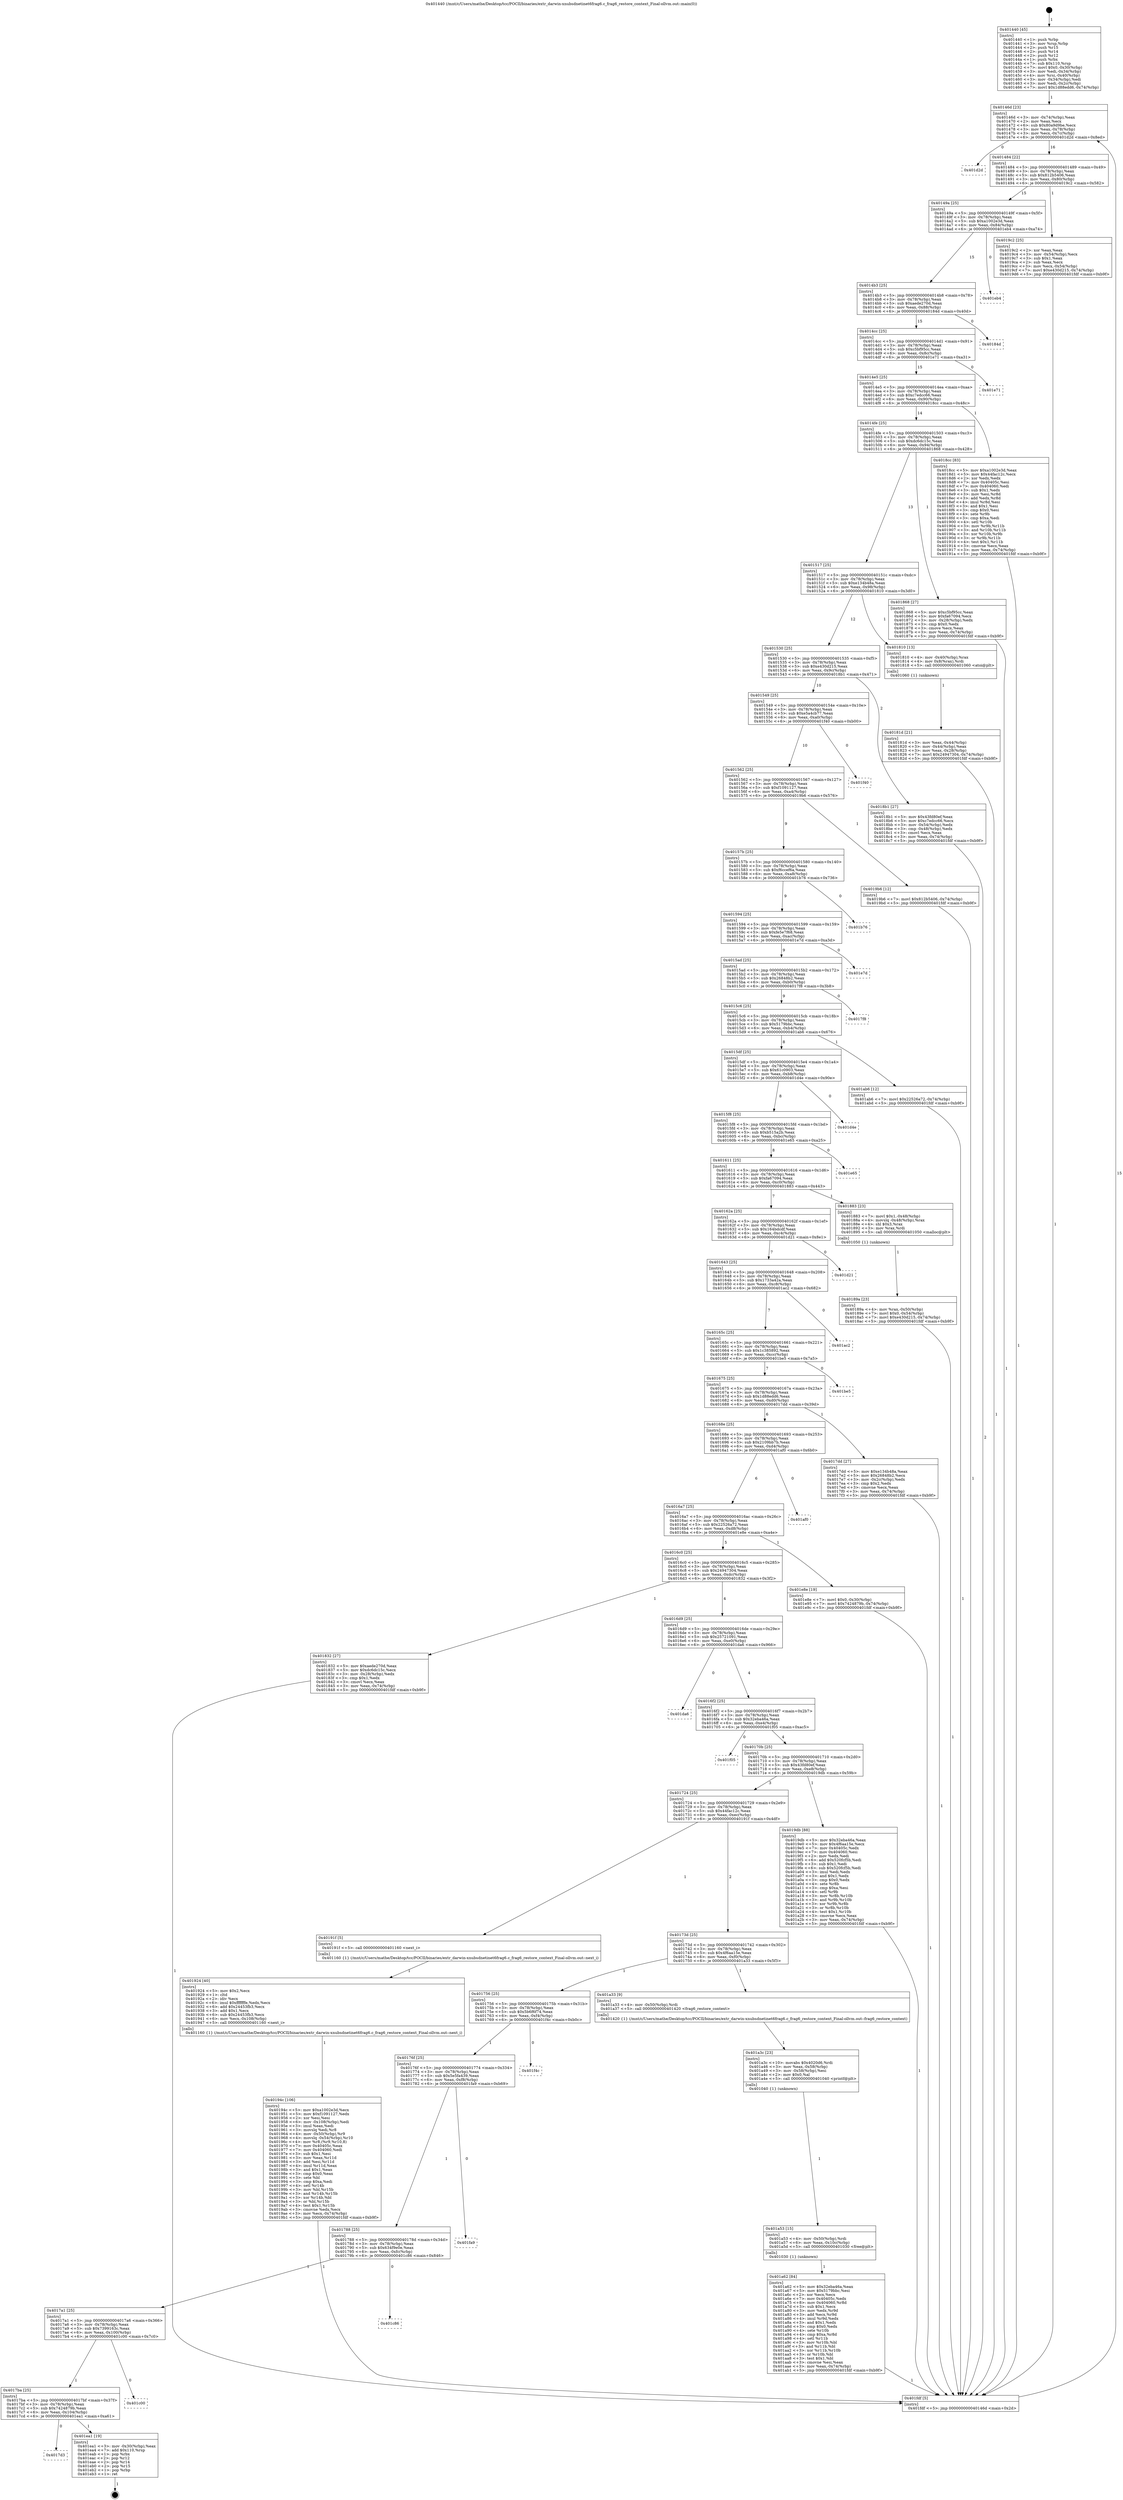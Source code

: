 digraph "0x401440" {
  label = "0x401440 (/mnt/c/Users/mathe/Desktop/tcc/POCII/binaries/extr_darwin-xnubsdnetinet6frag6.c_frag6_restore_context_Final-ollvm.out::main(0))"
  labelloc = "t"
  node[shape=record]

  Entry [label="",width=0.3,height=0.3,shape=circle,fillcolor=black,style=filled]
  "0x40146d" [label="{
     0x40146d [23]\l
     | [instrs]\l
     &nbsp;&nbsp;0x40146d \<+3\>: mov -0x74(%rbp),%eax\l
     &nbsp;&nbsp;0x401470 \<+2\>: mov %eax,%ecx\l
     &nbsp;&nbsp;0x401472 \<+6\>: sub $0x80a9d9be,%ecx\l
     &nbsp;&nbsp;0x401478 \<+3\>: mov %eax,-0x78(%rbp)\l
     &nbsp;&nbsp;0x40147b \<+3\>: mov %ecx,-0x7c(%rbp)\l
     &nbsp;&nbsp;0x40147e \<+6\>: je 0000000000401d2d \<main+0x8ed\>\l
  }"]
  "0x401d2d" [label="{
     0x401d2d\l
  }", style=dashed]
  "0x401484" [label="{
     0x401484 [22]\l
     | [instrs]\l
     &nbsp;&nbsp;0x401484 \<+5\>: jmp 0000000000401489 \<main+0x49\>\l
     &nbsp;&nbsp;0x401489 \<+3\>: mov -0x78(%rbp),%eax\l
     &nbsp;&nbsp;0x40148c \<+5\>: sub $0x812b5406,%eax\l
     &nbsp;&nbsp;0x401491 \<+3\>: mov %eax,-0x80(%rbp)\l
     &nbsp;&nbsp;0x401494 \<+6\>: je 00000000004019c2 \<main+0x582\>\l
  }"]
  Exit [label="",width=0.3,height=0.3,shape=circle,fillcolor=black,style=filled,peripheries=2]
  "0x4019c2" [label="{
     0x4019c2 [25]\l
     | [instrs]\l
     &nbsp;&nbsp;0x4019c2 \<+2\>: xor %eax,%eax\l
     &nbsp;&nbsp;0x4019c4 \<+3\>: mov -0x54(%rbp),%ecx\l
     &nbsp;&nbsp;0x4019c7 \<+3\>: sub $0x1,%eax\l
     &nbsp;&nbsp;0x4019ca \<+2\>: sub %eax,%ecx\l
     &nbsp;&nbsp;0x4019cc \<+3\>: mov %ecx,-0x54(%rbp)\l
     &nbsp;&nbsp;0x4019cf \<+7\>: movl $0xe430d215,-0x74(%rbp)\l
     &nbsp;&nbsp;0x4019d6 \<+5\>: jmp 0000000000401fdf \<main+0xb9f\>\l
  }"]
  "0x40149a" [label="{
     0x40149a [25]\l
     | [instrs]\l
     &nbsp;&nbsp;0x40149a \<+5\>: jmp 000000000040149f \<main+0x5f\>\l
     &nbsp;&nbsp;0x40149f \<+3\>: mov -0x78(%rbp),%eax\l
     &nbsp;&nbsp;0x4014a2 \<+5\>: sub $0xa1002e3d,%eax\l
     &nbsp;&nbsp;0x4014a7 \<+6\>: mov %eax,-0x84(%rbp)\l
     &nbsp;&nbsp;0x4014ad \<+6\>: je 0000000000401eb4 \<main+0xa74\>\l
  }"]
  "0x4017d3" [label="{
     0x4017d3\l
  }", style=dashed]
  "0x401eb4" [label="{
     0x401eb4\l
  }", style=dashed]
  "0x4014b3" [label="{
     0x4014b3 [25]\l
     | [instrs]\l
     &nbsp;&nbsp;0x4014b3 \<+5\>: jmp 00000000004014b8 \<main+0x78\>\l
     &nbsp;&nbsp;0x4014b8 \<+3\>: mov -0x78(%rbp),%eax\l
     &nbsp;&nbsp;0x4014bb \<+5\>: sub $0xaede270d,%eax\l
     &nbsp;&nbsp;0x4014c0 \<+6\>: mov %eax,-0x88(%rbp)\l
     &nbsp;&nbsp;0x4014c6 \<+6\>: je 000000000040184d \<main+0x40d\>\l
  }"]
  "0x401ea1" [label="{
     0x401ea1 [19]\l
     | [instrs]\l
     &nbsp;&nbsp;0x401ea1 \<+3\>: mov -0x30(%rbp),%eax\l
     &nbsp;&nbsp;0x401ea4 \<+7\>: add $0x110,%rsp\l
     &nbsp;&nbsp;0x401eab \<+1\>: pop %rbx\l
     &nbsp;&nbsp;0x401eac \<+2\>: pop %r12\l
     &nbsp;&nbsp;0x401eae \<+2\>: pop %r14\l
     &nbsp;&nbsp;0x401eb0 \<+2\>: pop %r15\l
     &nbsp;&nbsp;0x401eb2 \<+1\>: pop %rbp\l
     &nbsp;&nbsp;0x401eb3 \<+1\>: ret\l
  }"]
  "0x40184d" [label="{
     0x40184d\l
  }", style=dashed]
  "0x4014cc" [label="{
     0x4014cc [25]\l
     | [instrs]\l
     &nbsp;&nbsp;0x4014cc \<+5\>: jmp 00000000004014d1 \<main+0x91\>\l
     &nbsp;&nbsp;0x4014d1 \<+3\>: mov -0x78(%rbp),%eax\l
     &nbsp;&nbsp;0x4014d4 \<+5\>: sub $0xc5bf95cc,%eax\l
     &nbsp;&nbsp;0x4014d9 \<+6\>: mov %eax,-0x8c(%rbp)\l
     &nbsp;&nbsp;0x4014df \<+6\>: je 0000000000401e71 \<main+0xa31\>\l
  }"]
  "0x4017ba" [label="{
     0x4017ba [25]\l
     | [instrs]\l
     &nbsp;&nbsp;0x4017ba \<+5\>: jmp 00000000004017bf \<main+0x37f\>\l
     &nbsp;&nbsp;0x4017bf \<+3\>: mov -0x78(%rbp),%eax\l
     &nbsp;&nbsp;0x4017c2 \<+5\>: sub $0x7424879b,%eax\l
     &nbsp;&nbsp;0x4017c7 \<+6\>: mov %eax,-0x104(%rbp)\l
     &nbsp;&nbsp;0x4017cd \<+6\>: je 0000000000401ea1 \<main+0xa61\>\l
  }"]
  "0x401e71" [label="{
     0x401e71\l
  }", style=dashed]
  "0x4014e5" [label="{
     0x4014e5 [25]\l
     | [instrs]\l
     &nbsp;&nbsp;0x4014e5 \<+5\>: jmp 00000000004014ea \<main+0xaa\>\l
     &nbsp;&nbsp;0x4014ea \<+3\>: mov -0x78(%rbp),%eax\l
     &nbsp;&nbsp;0x4014ed \<+5\>: sub $0xc7edcc66,%eax\l
     &nbsp;&nbsp;0x4014f2 \<+6\>: mov %eax,-0x90(%rbp)\l
     &nbsp;&nbsp;0x4014f8 \<+6\>: je 00000000004018cc \<main+0x48c\>\l
  }"]
  "0x401c00" [label="{
     0x401c00\l
  }", style=dashed]
  "0x4018cc" [label="{
     0x4018cc [83]\l
     | [instrs]\l
     &nbsp;&nbsp;0x4018cc \<+5\>: mov $0xa1002e3d,%eax\l
     &nbsp;&nbsp;0x4018d1 \<+5\>: mov $0x44fac12c,%ecx\l
     &nbsp;&nbsp;0x4018d6 \<+2\>: xor %edx,%edx\l
     &nbsp;&nbsp;0x4018d8 \<+7\>: mov 0x40405c,%esi\l
     &nbsp;&nbsp;0x4018df \<+7\>: mov 0x404060,%edi\l
     &nbsp;&nbsp;0x4018e6 \<+3\>: sub $0x1,%edx\l
     &nbsp;&nbsp;0x4018e9 \<+3\>: mov %esi,%r8d\l
     &nbsp;&nbsp;0x4018ec \<+3\>: add %edx,%r8d\l
     &nbsp;&nbsp;0x4018ef \<+4\>: imul %r8d,%esi\l
     &nbsp;&nbsp;0x4018f3 \<+3\>: and $0x1,%esi\l
     &nbsp;&nbsp;0x4018f6 \<+3\>: cmp $0x0,%esi\l
     &nbsp;&nbsp;0x4018f9 \<+4\>: sete %r9b\l
     &nbsp;&nbsp;0x4018fd \<+3\>: cmp $0xa,%edi\l
     &nbsp;&nbsp;0x401900 \<+4\>: setl %r10b\l
     &nbsp;&nbsp;0x401904 \<+3\>: mov %r9b,%r11b\l
     &nbsp;&nbsp;0x401907 \<+3\>: and %r10b,%r11b\l
     &nbsp;&nbsp;0x40190a \<+3\>: xor %r10b,%r9b\l
     &nbsp;&nbsp;0x40190d \<+3\>: or %r9b,%r11b\l
     &nbsp;&nbsp;0x401910 \<+4\>: test $0x1,%r11b\l
     &nbsp;&nbsp;0x401914 \<+3\>: cmovne %ecx,%eax\l
     &nbsp;&nbsp;0x401917 \<+3\>: mov %eax,-0x74(%rbp)\l
     &nbsp;&nbsp;0x40191a \<+5\>: jmp 0000000000401fdf \<main+0xb9f\>\l
  }"]
  "0x4014fe" [label="{
     0x4014fe [25]\l
     | [instrs]\l
     &nbsp;&nbsp;0x4014fe \<+5\>: jmp 0000000000401503 \<main+0xc3\>\l
     &nbsp;&nbsp;0x401503 \<+3\>: mov -0x78(%rbp),%eax\l
     &nbsp;&nbsp;0x401506 \<+5\>: sub $0xdc6dc15c,%eax\l
     &nbsp;&nbsp;0x40150b \<+6\>: mov %eax,-0x94(%rbp)\l
     &nbsp;&nbsp;0x401511 \<+6\>: je 0000000000401868 \<main+0x428\>\l
  }"]
  "0x4017a1" [label="{
     0x4017a1 [25]\l
     | [instrs]\l
     &nbsp;&nbsp;0x4017a1 \<+5\>: jmp 00000000004017a6 \<main+0x366\>\l
     &nbsp;&nbsp;0x4017a6 \<+3\>: mov -0x78(%rbp),%eax\l
     &nbsp;&nbsp;0x4017a9 \<+5\>: sub $0x7399163c,%eax\l
     &nbsp;&nbsp;0x4017ae \<+6\>: mov %eax,-0x100(%rbp)\l
     &nbsp;&nbsp;0x4017b4 \<+6\>: je 0000000000401c00 \<main+0x7c0\>\l
  }"]
  "0x401868" [label="{
     0x401868 [27]\l
     | [instrs]\l
     &nbsp;&nbsp;0x401868 \<+5\>: mov $0xc5bf95cc,%eax\l
     &nbsp;&nbsp;0x40186d \<+5\>: mov $0xfa67094,%ecx\l
     &nbsp;&nbsp;0x401872 \<+3\>: mov -0x28(%rbp),%edx\l
     &nbsp;&nbsp;0x401875 \<+3\>: cmp $0x0,%edx\l
     &nbsp;&nbsp;0x401878 \<+3\>: cmove %ecx,%eax\l
     &nbsp;&nbsp;0x40187b \<+3\>: mov %eax,-0x74(%rbp)\l
     &nbsp;&nbsp;0x40187e \<+5\>: jmp 0000000000401fdf \<main+0xb9f\>\l
  }"]
  "0x401517" [label="{
     0x401517 [25]\l
     | [instrs]\l
     &nbsp;&nbsp;0x401517 \<+5\>: jmp 000000000040151c \<main+0xdc\>\l
     &nbsp;&nbsp;0x40151c \<+3\>: mov -0x78(%rbp),%eax\l
     &nbsp;&nbsp;0x40151f \<+5\>: sub $0xe134b48a,%eax\l
     &nbsp;&nbsp;0x401524 \<+6\>: mov %eax,-0x98(%rbp)\l
     &nbsp;&nbsp;0x40152a \<+6\>: je 0000000000401810 \<main+0x3d0\>\l
  }"]
  "0x401c86" [label="{
     0x401c86\l
  }", style=dashed]
  "0x401810" [label="{
     0x401810 [13]\l
     | [instrs]\l
     &nbsp;&nbsp;0x401810 \<+4\>: mov -0x40(%rbp),%rax\l
     &nbsp;&nbsp;0x401814 \<+4\>: mov 0x8(%rax),%rdi\l
     &nbsp;&nbsp;0x401818 \<+5\>: call 0000000000401060 \<atoi@plt\>\l
     | [calls]\l
     &nbsp;&nbsp;0x401060 \{1\} (unknown)\l
  }"]
  "0x401530" [label="{
     0x401530 [25]\l
     | [instrs]\l
     &nbsp;&nbsp;0x401530 \<+5\>: jmp 0000000000401535 \<main+0xf5\>\l
     &nbsp;&nbsp;0x401535 \<+3\>: mov -0x78(%rbp),%eax\l
     &nbsp;&nbsp;0x401538 \<+5\>: sub $0xe430d215,%eax\l
     &nbsp;&nbsp;0x40153d \<+6\>: mov %eax,-0x9c(%rbp)\l
     &nbsp;&nbsp;0x401543 \<+6\>: je 00000000004018b1 \<main+0x471\>\l
  }"]
  "0x401788" [label="{
     0x401788 [25]\l
     | [instrs]\l
     &nbsp;&nbsp;0x401788 \<+5\>: jmp 000000000040178d \<main+0x34d\>\l
     &nbsp;&nbsp;0x40178d \<+3\>: mov -0x78(%rbp),%eax\l
     &nbsp;&nbsp;0x401790 \<+5\>: sub $0x634f9e0e,%eax\l
     &nbsp;&nbsp;0x401795 \<+6\>: mov %eax,-0xfc(%rbp)\l
     &nbsp;&nbsp;0x40179b \<+6\>: je 0000000000401c86 \<main+0x846\>\l
  }"]
  "0x4018b1" [label="{
     0x4018b1 [27]\l
     | [instrs]\l
     &nbsp;&nbsp;0x4018b1 \<+5\>: mov $0x43fd80ef,%eax\l
     &nbsp;&nbsp;0x4018b6 \<+5\>: mov $0xc7edcc66,%ecx\l
     &nbsp;&nbsp;0x4018bb \<+3\>: mov -0x54(%rbp),%edx\l
     &nbsp;&nbsp;0x4018be \<+3\>: cmp -0x48(%rbp),%edx\l
     &nbsp;&nbsp;0x4018c1 \<+3\>: cmovl %ecx,%eax\l
     &nbsp;&nbsp;0x4018c4 \<+3\>: mov %eax,-0x74(%rbp)\l
     &nbsp;&nbsp;0x4018c7 \<+5\>: jmp 0000000000401fdf \<main+0xb9f\>\l
  }"]
  "0x401549" [label="{
     0x401549 [25]\l
     | [instrs]\l
     &nbsp;&nbsp;0x401549 \<+5\>: jmp 000000000040154e \<main+0x10e\>\l
     &nbsp;&nbsp;0x40154e \<+3\>: mov -0x78(%rbp),%eax\l
     &nbsp;&nbsp;0x401551 \<+5\>: sub $0xe5a4cb77,%eax\l
     &nbsp;&nbsp;0x401556 \<+6\>: mov %eax,-0xa0(%rbp)\l
     &nbsp;&nbsp;0x40155c \<+6\>: je 0000000000401f40 \<main+0xb00\>\l
  }"]
  "0x401fa9" [label="{
     0x401fa9\l
  }", style=dashed]
  "0x401f40" [label="{
     0x401f40\l
  }", style=dashed]
  "0x401562" [label="{
     0x401562 [25]\l
     | [instrs]\l
     &nbsp;&nbsp;0x401562 \<+5\>: jmp 0000000000401567 \<main+0x127\>\l
     &nbsp;&nbsp;0x401567 \<+3\>: mov -0x78(%rbp),%eax\l
     &nbsp;&nbsp;0x40156a \<+5\>: sub $0xf1091127,%eax\l
     &nbsp;&nbsp;0x40156f \<+6\>: mov %eax,-0xa4(%rbp)\l
     &nbsp;&nbsp;0x401575 \<+6\>: je 00000000004019b6 \<main+0x576\>\l
  }"]
  "0x40176f" [label="{
     0x40176f [25]\l
     | [instrs]\l
     &nbsp;&nbsp;0x40176f \<+5\>: jmp 0000000000401774 \<main+0x334\>\l
     &nbsp;&nbsp;0x401774 \<+3\>: mov -0x78(%rbp),%eax\l
     &nbsp;&nbsp;0x401777 \<+5\>: sub $0x5e5fa439,%eax\l
     &nbsp;&nbsp;0x40177c \<+6\>: mov %eax,-0xf8(%rbp)\l
     &nbsp;&nbsp;0x401782 \<+6\>: je 0000000000401fa9 \<main+0xb69\>\l
  }"]
  "0x4019b6" [label="{
     0x4019b6 [12]\l
     | [instrs]\l
     &nbsp;&nbsp;0x4019b6 \<+7\>: movl $0x812b5406,-0x74(%rbp)\l
     &nbsp;&nbsp;0x4019bd \<+5\>: jmp 0000000000401fdf \<main+0xb9f\>\l
  }"]
  "0x40157b" [label="{
     0x40157b [25]\l
     | [instrs]\l
     &nbsp;&nbsp;0x40157b \<+5\>: jmp 0000000000401580 \<main+0x140\>\l
     &nbsp;&nbsp;0x401580 \<+3\>: mov -0x78(%rbp),%eax\l
     &nbsp;&nbsp;0x401583 \<+5\>: sub $0xf6ccef6a,%eax\l
     &nbsp;&nbsp;0x401588 \<+6\>: mov %eax,-0xa8(%rbp)\l
     &nbsp;&nbsp;0x40158e \<+6\>: je 0000000000401b76 \<main+0x736\>\l
  }"]
  "0x401f4c" [label="{
     0x401f4c\l
  }", style=dashed]
  "0x401b76" [label="{
     0x401b76\l
  }", style=dashed]
  "0x401594" [label="{
     0x401594 [25]\l
     | [instrs]\l
     &nbsp;&nbsp;0x401594 \<+5\>: jmp 0000000000401599 \<main+0x159\>\l
     &nbsp;&nbsp;0x401599 \<+3\>: mov -0x78(%rbp),%eax\l
     &nbsp;&nbsp;0x40159c \<+5\>: sub $0xfe5e7f68,%eax\l
     &nbsp;&nbsp;0x4015a1 \<+6\>: mov %eax,-0xac(%rbp)\l
     &nbsp;&nbsp;0x4015a7 \<+6\>: je 0000000000401e7d \<main+0xa3d\>\l
  }"]
  "0x401a62" [label="{
     0x401a62 [84]\l
     | [instrs]\l
     &nbsp;&nbsp;0x401a62 \<+5\>: mov $0x32eba46a,%eax\l
     &nbsp;&nbsp;0x401a67 \<+5\>: mov $0x5179bbc,%esi\l
     &nbsp;&nbsp;0x401a6c \<+2\>: xor %ecx,%ecx\l
     &nbsp;&nbsp;0x401a6e \<+7\>: mov 0x40405c,%edx\l
     &nbsp;&nbsp;0x401a75 \<+8\>: mov 0x404060,%r8d\l
     &nbsp;&nbsp;0x401a7d \<+3\>: sub $0x1,%ecx\l
     &nbsp;&nbsp;0x401a80 \<+3\>: mov %edx,%r9d\l
     &nbsp;&nbsp;0x401a83 \<+3\>: add %ecx,%r9d\l
     &nbsp;&nbsp;0x401a86 \<+4\>: imul %r9d,%edx\l
     &nbsp;&nbsp;0x401a8a \<+3\>: and $0x1,%edx\l
     &nbsp;&nbsp;0x401a8d \<+3\>: cmp $0x0,%edx\l
     &nbsp;&nbsp;0x401a90 \<+4\>: sete %r10b\l
     &nbsp;&nbsp;0x401a94 \<+4\>: cmp $0xa,%r8d\l
     &nbsp;&nbsp;0x401a98 \<+4\>: setl %r11b\l
     &nbsp;&nbsp;0x401a9c \<+3\>: mov %r10b,%bl\l
     &nbsp;&nbsp;0x401a9f \<+3\>: and %r11b,%bl\l
     &nbsp;&nbsp;0x401aa2 \<+3\>: xor %r11b,%r10b\l
     &nbsp;&nbsp;0x401aa5 \<+3\>: or %r10b,%bl\l
     &nbsp;&nbsp;0x401aa8 \<+3\>: test $0x1,%bl\l
     &nbsp;&nbsp;0x401aab \<+3\>: cmovne %esi,%eax\l
     &nbsp;&nbsp;0x401aae \<+3\>: mov %eax,-0x74(%rbp)\l
     &nbsp;&nbsp;0x401ab1 \<+5\>: jmp 0000000000401fdf \<main+0xb9f\>\l
  }"]
  "0x401e7d" [label="{
     0x401e7d\l
  }", style=dashed]
  "0x4015ad" [label="{
     0x4015ad [25]\l
     | [instrs]\l
     &nbsp;&nbsp;0x4015ad \<+5\>: jmp 00000000004015b2 \<main+0x172\>\l
     &nbsp;&nbsp;0x4015b2 \<+3\>: mov -0x78(%rbp),%eax\l
     &nbsp;&nbsp;0x4015b5 \<+5\>: sub $0x26848b2,%eax\l
     &nbsp;&nbsp;0x4015ba \<+6\>: mov %eax,-0xb0(%rbp)\l
     &nbsp;&nbsp;0x4015c0 \<+6\>: je 00000000004017f8 \<main+0x3b8\>\l
  }"]
  "0x401a53" [label="{
     0x401a53 [15]\l
     | [instrs]\l
     &nbsp;&nbsp;0x401a53 \<+4\>: mov -0x50(%rbp),%rdi\l
     &nbsp;&nbsp;0x401a57 \<+6\>: mov %eax,-0x10c(%rbp)\l
     &nbsp;&nbsp;0x401a5d \<+5\>: call 0000000000401030 \<free@plt\>\l
     | [calls]\l
     &nbsp;&nbsp;0x401030 \{1\} (unknown)\l
  }"]
  "0x4017f8" [label="{
     0x4017f8\l
  }", style=dashed]
  "0x4015c6" [label="{
     0x4015c6 [25]\l
     | [instrs]\l
     &nbsp;&nbsp;0x4015c6 \<+5\>: jmp 00000000004015cb \<main+0x18b\>\l
     &nbsp;&nbsp;0x4015cb \<+3\>: mov -0x78(%rbp),%eax\l
     &nbsp;&nbsp;0x4015ce \<+5\>: sub $0x5179bbc,%eax\l
     &nbsp;&nbsp;0x4015d3 \<+6\>: mov %eax,-0xb4(%rbp)\l
     &nbsp;&nbsp;0x4015d9 \<+6\>: je 0000000000401ab6 \<main+0x676\>\l
  }"]
  "0x401a3c" [label="{
     0x401a3c [23]\l
     | [instrs]\l
     &nbsp;&nbsp;0x401a3c \<+10\>: movabs $0x4020d6,%rdi\l
     &nbsp;&nbsp;0x401a46 \<+3\>: mov %eax,-0x58(%rbp)\l
     &nbsp;&nbsp;0x401a49 \<+3\>: mov -0x58(%rbp),%esi\l
     &nbsp;&nbsp;0x401a4c \<+2\>: mov $0x0,%al\l
     &nbsp;&nbsp;0x401a4e \<+5\>: call 0000000000401040 \<printf@plt\>\l
     | [calls]\l
     &nbsp;&nbsp;0x401040 \{1\} (unknown)\l
  }"]
  "0x401ab6" [label="{
     0x401ab6 [12]\l
     | [instrs]\l
     &nbsp;&nbsp;0x401ab6 \<+7\>: movl $0x22526a72,-0x74(%rbp)\l
     &nbsp;&nbsp;0x401abd \<+5\>: jmp 0000000000401fdf \<main+0xb9f\>\l
  }"]
  "0x4015df" [label="{
     0x4015df [25]\l
     | [instrs]\l
     &nbsp;&nbsp;0x4015df \<+5\>: jmp 00000000004015e4 \<main+0x1a4\>\l
     &nbsp;&nbsp;0x4015e4 \<+3\>: mov -0x78(%rbp),%eax\l
     &nbsp;&nbsp;0x4015e7 \<+5\>: sub $0x61c0903,%eax\l
     &nbsp;&nbsp;0x4015ec \<+6\>: mov %eax,-0xb8(%rbp)\l
     &nbsp;&nbsp;0x4015f2 \<+6\>: je 0000000000401d4e \<main+0x90e\>\l
  }"]
  "0x401756" [label="{
     0x401756 [25]\l
     | [instrs]\l
     &nbsp;&nbsp;0x401756 \<+5\>: jmp 000000000040175b \<main+0x31b\>\l
     &nbsp;&nbsp;0x40175b \<+3\>: mov -0x78(%rbp),%eax\l
     &nbsp;&nbsp;0x40175e \<+5\>: sub $0x5b6f6f74,%eax\l
     &nbsp;&nbsp;0x401763 \<+6\>: mov %eax,-0xf4(%rbp)\l
     &nbsp;&nbsp;0x401769 \<+6\>: je 0000000000401f4c \<main+0xb0c\>\l
  }"]
  "0x401d4e" [label="{
     0x401d4e\l
  }", style=dashed]
  "0x4015f8" [label="{
     0x4015f8 [25]\l
     | [instrs]\l
     &nbsp;&nbsp;0x4015f8 \<+5\>: jmp 00000000004015fd \<main+0x1bd\>\l
     &nbsp;&nbsp;0x4015fd \<+3\>: mov -0x78(%rbp),%eax\l
     &nbsp;&nbsp;0x401600 \<+5\>: sub $0xb515a2b,%eax\l
     &nbsp;&nbsp;0x401605 \<+6\>: mov %eax,-0xbc(%rbp)\l
     &nbsp;&nbsp;0x40160b \<+6\>: je 0000000000401e65 \<main+0xa25\>\l
  }"]
  "0x401a33" [label="{
     0x401a33 [9]\l
     | [instrs]\l
     &nbsp;&nbsp;0x401a33 \<+4\>: mov -0x50(%rbp),%rdi\l
     &nbsp;&nbsp;0x401a37 \<+5\>: call 0000000000401420 \<frag6_restore_context\>\l
     | [calls]\l
     &nbsp;&nbsp;0x401420 \{1\} (/mnt/c/Users/mathe/Desktop/tcc/POCII/binaries/extr_darwin-xnubsdnetinet6frag6.c_frag6_restore_context_Final-ollvm.out::frag6_restore_context)\l
  }"]
  "0x401e65" [label="{
     0x401e65\l
  }", style=dashed]
  "0x401611" [label="{
     0x401611 [25]\l
     | [instrs]\l
     &nbsp;&nbsp;0x401611 \<+5\>: jmp 0000000000401616 \<main+0x1d6\>\l
     &nbsp;&nbsp;0x401616 \<+3\>: mov -0x78(%rbp),%eax\l
     &nbsp;&nbsp;0x401619 \<+5\>: sub $0xfa67094,%eax\l
     &nbsp;&nbsp;0x40161e \<+6\>: mov %eax,-0xc0(%rbp)\l
     &nbsp;&nbsp;0x401624 \<+6\>: je 0000000000401883 \<main+0x443\>\l
  }"]
  "0x40194c" [label="{
     0x40194c [106]\l
     | [instrs]\l
     &nbsp;&nbsp;0x40194c \<+5\>: mov $0xa1002e3d,%ecx\l
     &nbsp;&nbsp;0x401951 \<+5\>: mov $0xf1091127,%edx\l
     &nbsp;&nbsp;0x401956 \<+2\>: xor %esi,%esi\l
     &nbsp;&nbsp;0x401958 \<+6\>: mov -0x108(%rbp),%edi\l
     &nbsp;&nbsp;0x40195e \<+3\>: imul %eax,%edi\l
     &nbsp;&nbsp;0x401961 \<+3\>: movslq %edi,%r8\l
     &nbsp;&nbsp;0x401964 \<+4\>: mov -0x50(%rbp),%r9\l
     &nbsp;&nbsp;0x401968 \<+4\>: movslq -0x54(%rbp),%r10\l
     &nbsp;&nbsp;0x40196c \<+4\>: mov %r8,(%r9,%r10,8)\l
     &nbsp;&nbsp;0x401970 \<+7\>: mov 0x40405c,%eax\l
     &nbsp;&nbsp;0x401977 \<+7\>: mov 0x404060,%edi\l
     &nbsp;&nbsp;0x40197e \<+3\>: sub $0x1,%esi\l
     &nbsp;&nbsp;0x401981 \<+3\>: mov %eax,%r11d\l
     &nbsp;&nbsp;0x401984 \<+3\>: add %esi,%r11d\l
     &nbsp;&nbsp;0x401987 \<+4\>: imul %r11d,%eax\l
     &nbsp;&nbsp;0x40198b \<+3\>: and $0x1,%eax\l
     &nbsp;&nbsp;0x40198e \<+3\>: cmp $0x0,%eax\l
     &nbsp;&nbsp;0x401991 \<+3\>: sete %bl\l
     &nbsp;&nbsp;0x401994 \<+3\>: cmp $0xa,%edi\l
     &nbsp;&nbsp;0x401997 \<+4\>: setl %r14b\l
     &nbsp;&nbsp;0x40199b \<+3\>: mov %bl,%r15b\l
     &nbsp;&nbsp;0x40199e \<+3\>: and %r14b,%r15b\l
     &nbsp;&nbsp;0x4019a1 \<+3\>: xor %r14b,%bl\l
     &nbsp;&nbsp;0x4019a4 \<+3\>: or %bl,%r15b\l
     &nbsp;&nbsp;0x4019a7 \<+4\>: test $0x1,%r15b\l
     &nbsp;&nbsp;0x4019ab \<+3\>: cmovne %edx,%ecx\l
     &nbsp;&nbsp;0x4019ae \<+3\>: mov %ecx,-0x74(%rbp)\l
     &nbsp;&nbsp;0x4019b1 \<+5\>: jmp 0000000000401fdf \<main+0xb9f\>\l
  }"]
  "0x401883" [label="{
     0x401883 [23]\l
     | [instrs]\l
     &nbsp;&nbsp;0x401883 \<+7\>: movl $0x1,-0x48(%rbp)\l
     &nbsp;&nbsp;0x40188a \<+4\>: movslq -0x48(%rbp),%rax\l
     &nbsp;&nbsp;0x40188e \<+4\>: shl $0x3,%rax\l
     &nbsp;&nbsp;0x401892 \<+3\>: mov %rax,%rdi\l
     &nbsp;&nbsp;0x401895 \<+5\>: call 0000000000401050 \<malloc@plt\>\l
     | [calls]\l
     &nbsp;&nbsp;0x401050 \{1\} (unknown)\l
  }"]
  "0x40162a" [label="{
     0x40162a [25]\l
     | [instrs]\l
     &nbsp;&nbsp;0x40162a \<+5\>: jmp 000000000040162f \<main+0x1ef\>\l
     &nbsp;&nbsp;0x40162f \<+3\>: mov -0x78(%rbp),%eax\l
     &nbsp;&nbsp;0x401632 \<+5\>: sub $0x164bdcdf,%eax\l
     &nbsp;&nbsp;0x401637 \<+6\>: mov %eax,-0xc4(%rbp)\l
     &nbsp;&nbsp;0x40163d \<+6\>: je 0000000000401d21 \<main+0x8e1\>\l
  }"]
  "0x401924" [label="{
     0x401924 [40]\l
     | [instrs]\l
     &nbsp;&nbsp;0x401924 \<+5\>: mov $0x2,%ecx\l
     &nbsp;&nbsp;0x401929 \<+1\>: cltd\l
     &nbsp;&nbsp;0x40192a \<+2\>: idiv %ecx\l
     &nbsp;&nbsp;0x40192c \<+6\>: imul $0xfffffffe,%edx,%ecx\l
     &nbsp;&nbsp;0x401932 \<+6\>: add $0x24453fb3,%ecx\l
     &nbsp;&nbsp;0x401938 \<+3\>: add $0x1,%ecx\l
     &nbsp;&nbsp;0x40193b \<+6\>: sub $0x24453fb3,%ecx\l
     &nbsp;&nbsp;0x401941 \<+6\>: mov %ecx,-0x108(%rbp)\l
     &nbsp;&nbsp;0x401947 \<+5\>: call 0000000000401160 \<next_i\>\l
     | [calls]\l
     &nbsp;&nbsp;0x401160 \{1\} (/mnt/c/Users/mathe/Desktop/tcc/POCII/binaries/extr_darwin-xnubsdnetinet6frag6.c_frag6_restore_context_Final-ollvm.out::next_i)\l
  }"]
  "0x401d21" [label="{
     0x401d21\l
  }", style=dashed]
  "0x401643" [label="{
     0x401643 [25]\l
     | [instrs]\l
     &nbsp;&nbsp;0x401643 \<+5\>: jmp 0000000000401648 \<main+0x208\>\l
     &nbsp;&nbsp;0x401648 \<+3\>: mov -0x78(%rbp),%eax\l
     &nbsp;&nbsp;0x40164b \<+5\>: sub $0x1733a42a,%eax\l
     &nbsp;&nbsp;0x401650 \<+6\>: mov %eax,-0xc8(%rbp)\l
     &nbsp;&nbsp;0x401656 \<+6\>: je 0000000000401ac2 \<main+0x682\>\l
  }"]
  "0x40173d" [label="{
     0x40173d [25]\l
     | [instrs]\l
     &nbsp;&nbsp;0x40173d \<+5\>: jmp 0000000000401742 \<main+0x302\>\l
     &nbsp;&nbsp;0x401742 \<+3\>: mov -0x78(%rbp),%eax\l
     &nbsp;&nbsp;0x401745 \<+5\>: sub $0x4f6aa15e,%eax\l
     &nbsp;&nbsp;0x40174a \<+6\>: mov %eax,-0xf0(%rbp)\l
     &nbsp;&nbsp;0x401750 \<+6\>: je 0000000000401a33 \<main+0x5f3\>\l
  }"]
  "0x401ac2" [label="{
     0x401ac2\l
  }", style=dashed]
  "0x40165c" [label="{
     0x40165c [25]\l
     | [instrs]\l
     &nbsp;&nbsp;0x40165c \<+5\>: jmp 0000000000401661 \<main+0x221\>\l
     &nbsp;&nbsp;0x401661 \<+3\>: mov -0x78(%rbp),%eax\l
     &nbsp;&nbsp;0x401664 \<+5\>: sub $0x1c385892,%eax\l
     &nbsp;&nbsp;0x401669 \<+6\>: mov %eax,-0xcc(%rbp)\l
     &nbsp;&nbsp;0x40166f \<+6\>: je 0000000000401be5 \<main+0x7a5\>\l
  }"]
  "0x40191f" [label="{
     0x40191f [5]\l
     | [instrs]\l
     &nbsp;&nbsp;0x40191f \<+5\>: call 0000000000401160 \<next_i\>\l
     | [calls]\l
     &nbsp;&nbsp;0x401160 \{1\} (/mnt/c/Users/mathe/Desktop/tcc/POCII/binaries/extr_darwin-xnubsdnetinet6frag6.c_frag6_restore_context_Final-ollvm.out::next_i)\l
  }"]
  "0x401be5" [label="{
     0x401be5\l
  }", style=dashed]
  "0x401675" [label="{
     0x401675 [25]\l
     | [instrs]\l
     &nbsp;&nbsp;0x401675 \<+5\>: jmp 000000000040167a \<main+0x23a\>\l
     &nbsp;&nbsp;0x40167a \<+3\>: mov -0x78(%rbp),%eax\l
     &nbsp;&nbsp;0x40167d \<+5\>: sub $0x1d88edd6,%eax\l
     &nbsp;&nbsp;0x401682 \<+6\>: mov %eax,-0xd0(%rbp)\l
     &nbsp;&nbsp;0x401688 \<+6\>: je 00000000004017dd \<main+0x39d\>\l
  }"]
  "0x401724" [label="{
     0x401724 [25]\l
     | [instrs]\l
     &nbsp;&nbsp;0x401724 \<+5\>: jmp 0000000000401729 \<main+0x2e9\>\l
     &nbsp;&nbsp;0x401729 \<+3\>: mov -0x78(%rbp),%eax\l
     &nbsp;&nbsp;0x40172c \<+5\>: sub $0x44fac12c,%eax\l
     &nbsp;&nbsp;0x401731 \<+6\>: mov %eax,-0xec(%rbp)\l
     &nbsp;&nbsp;0x401737 \<+6\>: je 000000000040191f \<main+0x4df\>\l
  }"]
  "0x4017dd" [label="{
     0x4017dd [27]\l
     | [instrs]\l
     &nbsp;&nbsp;0x4017dd \<+5\>: mov $0xe134b48a,%eax\l
     &nbsp;&nbsp;0x4017e2 \<+5\>: mov $0x26848b2,%ecx\l
     &nbsp;&nbsp;0x4017e7 \<+3\>: mov -0x2c(%rbp),%edx\l
     &nbsp;&nbsp;0x4017ea \<+3\>: cmp $0x2,%edx\l
     &nbsp;&nbsp;0x4017ed \<+3\>: cmovne %ecx,%eax\l
     &nbsp;&nbsp;0x4017f0 \<+3\>: mov %eax,-0x74(%rbp)\l
     &nbsp;&nbsp;0x4017f3 \<+5\>: jmp 0000000000401fdf \<main+0xb9f\>\l
  }"]
  "0x40168e" [label="{
     0x40168e [25]\l
     | [instrs]\l
     &nbsp;&nbsp;0x40168e \<+5\>: jmp 0000000000401693 \<main+0x253\>\l
     &nbsp;&nbsp;0x401693 \<+3\>: mov -0x78(%rbp),%eax\l
     &nbsp;&nbsp;0x401696 \<+5\>: sub $0x2109bb7b,%eax\l
     &nbsp;&nbsp;0x40169b \<+6\>: mov %eax,-0xd4(%rbp)\l
     &nbsp;&nbsp;0x4016a1 \<+6\>: je 0000000000401af0 \<main+0x6b0\>\l
  }"]
  "0x401fdf" [label="{
     0x401fdf [5]\l
     | [instrs]\l
     &nbsp;&nbsp;0x401fdf \<+5\>: jmp 000000000040146d \<main+0x2d\>\l
  }"]
  "0x401440" [label="{
     0x401440 [45]\l
     | [instrs]\l
     &nbsp;&nbsp;0x401440 \<+1\>: push %rbp\l
     &nbsp;&nbsp;0x401441 \<+3\>: mov %rsp,%rbp\l
     &nbsp;&nbsp;0x401444 \<+2\>: push %r15\l
     &nbsp;&nbsp;0x401446 \<+2\>: push %r14\l
     &nbsp;&nbsp;0x401448 \<+2\>: push %r12\l
     &nbsp;&nbsp;0x40144a \<+1\>: push %rbx\l
     &nbsp;&nbsp;0x40144b \<+7\>: sub $0x110,%rsp\l
     &nbsp;&nbsp;0x401452 \<+7\>: movl $0x0,-0x30(%rbp)\l
     &nbsp;&nbsp;0x401459 \<+3\>: mov %edi,-0x34(%rbp)\l
     &nbsp;&nbsp;0x40145c \<+4\>: mov %rsi,-0x40(%rbp)\l
     &nbsp;&nbsp;0x401460 \<+3\>: mov -0x34(%rbp),%edi\l
     &nbsp;&nbsp;0x401463 \<+3\>: mov %edi,-0x2c(%rbp)\l
     &nbsp;&nbsp;0x401466 \<+7\>: movl $0x1d88edd6,-0x74(%rbp)\l
  }"]
  "0x40181d" [label="{
     0x40181d [21]\l
     | [instrs]\l
     &nbsp;&nbsp;0x40181d \<+3\>: mov %eax,-0x44(%rbp)\l
     &nbsp;&nbsp;0x401820 \<+3\>: mov -0x44(%rbp),%eax\l
     &nbsp;&nbsp;0x401823 \<+3\>: mov %eax,-0x28(%rbp)\l
     &nbsp;&nbsp;0x401826 \<+7\>: movl $0x24947304,-0x74(%rbp)\l
     &nbsp;&nbsp;0x40182d \<+5\>: jmp 0000000000401fdf \<main+0xb9f\>\l
  }"]
  "0x4019db" [label="{
     0x4019db [88]\l
     | [instrs]\l
     &nbsp;&nbsp;0x4019db \<+5\>: mov $0x32eba46a,%eax\l
     &nbsp;&nbsp;0x4019e0 \<+5\>: mov $0x4f6aa15e,%ecx\l
     &nbsp;&nbsp;0x4019e5 \<+7\>: mov 0x40405c,%edx\l
     &nbsp;&nbsp;0x4019ec \<+7\>: mov 0x404060,%esi\l
     &nbsp;&nbsp;0x4019f3 \<+2\>: mov %edx,%edi\l
     &nbsp;&nbsp;0x4019f5 \<+6\>: add $0x520fcf5b,%edi\l
     &nbsp;&nbsp;0x4019fb \<+3\>: sub $0x1,%edi\l
     &nbsp;&nbsp;0x4019fe \<+6\>: sub $0x520fcf5b,%edi\l
     &nbsp;&nbsp;0x401a04 \<+3\>: imul %edi,%edx\l
     &nbsp;&nbsp;0x401a07 \<+3\>: and $0x1,%edx\l
     &nbsp;&nbsp;0x401a0a \<+3\>: cmp $0x0,%edx\l
     &nbsp;&nbsp;0x401a0d \<+4\>: sete %r8b\l
     &nbsp;&nbsp;0x401a11 \<+3\>: cmp $0xa,%esi\l
     &nbsp;&nbsp;0x401a14 \<+4\>: setl %r9b\l
     &nbsp;&nbsp;0x401a18 \<+3\>: mov %r8b,%r10b\l
     &nbsp;&nbsp;0x401a1b \<+3\>: and %r9b,%r10b\l
     &nbsp;&nbsp;0x401a1e \<+3\>: xor %r9b,%r8b\l
     &nbsp;&nbsp;0x401a21 \<+3\>: or %r8b,%r10b\l
     &nbsp;&nbsp;0x401a24 \<+4\>: test $0x1,%r10b\l
     &nbsp;&nbsp;0x401a28 \<+3\>: cmovne %ecx,%eax\l
     &nbsp;&nbsp;0x401a2b \<+3\>: mov %eax,-0x74(%rbp)\l
     &nbsp;&nbsp;0x401a2e \<+5\>: jmp 0000000000401fdf \<main+0xb9f\>\l
  }"]
  "0x401af0" [label="{
     0x401af0\l
  }", style=dashed]
  "0x4016a7" [label="{
     0x4016a7 [25]\l
     | [instrs]\l
     &nbsp;&nbsp;0x4016a7 \<+5\>: jmp 00000000004016ac \<main+0x26c\>\l
     &nbsp;&nbsp;0x4016ac \<+3\>: mov -0x78(%rbp),%eax\l
     &nbsp;&nbsp;0x4016af \<+5\>: sub $0x22526a72,%eax\l
     &nbsp;&nbsp;0x4016b4 \<+6\>: mov %eax,-0xd8(%rbp)\l
     &nbsp;&nbsp;0x4016ba \<+6\>: je 0000000000401e8e \<main+0xa4e\>\l
  }"]
  "0x40170b" [label="{
     0x40170b [25]\l
     | [instrs]\l
     &nbsp;&nbsp;0x40170b \<+5\>: jmp 0000000000401710 \<main+0x2d0\>\l
     &nbsp;&nbsp;0x401710 \<+3\>: mov -0x78(%rbp),%eax\l
     &nbsp;&nbsp;0x401713 \<+5\>: sub $0x43fd80ef,%eax\l
     &nbsp;&nbsp;0x401718 \<+6\>: mov %eax,-0xe8(%rbp)\l
     &nbsp;&nbsp;0x40171e \<+6\>: je 00000000004019db \<main+0x59b\>\l
  }"]
  "0x401e8e" [label="{
     0x401e8e [19]\l
     | [instrs]\l
     &nbsp;&nbsp;0x401e8e \<+7\>: movl $0x0,-0x30(%rbp)\l
     &nbsp;&nbsp;0x401e95 \<+7\>: movl $0x7424879b,-0x74(%rbp)\l
     &nbsp;&nbsp;0x401e9c \<+5\>: jmp 0000000000401fdf \<main+0xb9f\>\l
  }"]
  "0x4016c0" [label="{
     0x4016c0 [25]\l
     | [instrs]\l
     &nbsp;&nbsp;0x4016c0 \<+5\>: jmp 00000000004016c5 \<main+0x285\>\l
     &nbsp;&nbsp;0x4016c5 \<+3\>: mov -0x78(%rbp),%eax\l
     &nbsp;&nbsp;0x4016c8 \<+5\>: sub $0x24947304,%eax\l
     &nbsp;&nbsp;0x4016cd \<+6\>: mov %eax,-0xdc(%rbp)\l
     &nbsp;&nbsp;0x4016d3 \<+6\>: je 0000000000401832 \<main+0x3f2\>\l
  }"]
  "0x401f05" [label="{
     0x401f05\l
  }", style=dashed]
  "0x401832" [label="{
     0x401832 [27]\l
     | [instrs]\l
     &nbsp;&nbsp;0x401832 \<+5\>: mov $0xaede270d,%eax\l
     &nbsp;&nbsp;0x401837 \<+5\>: mov $0xdc6dc15c,%ecx\l
     &nbsp;&nbsp;0x40183c \<+3\>: mov -0x28(%rbp),%edx\l
     &nbsp;&nbsp;0x40183f \<+3\>: cmp $0x1,%edx\l
     &nbsp;&nbsp;0x401842 \<+3\>: cmovl %ecx,%eax\l
     &nbsp;&nbsp;0x401845 \<+3\>: mov %eax,-0x74(%rbp)\l
     &nbsp;&nbsp;0x401848 \<+5\>: jmp 0000000000401fdf \<main+0xb9f\>\l
  }"]
  "0x4016d9" [label="{
     0x4016d9 [25]\l
     | [instrs]\l
     &nbsp;&nbsp;0x4016d9 \<+5\>: jmp 00000000004016de \<main+0x29e\>\l
     &nbsp;&nbsp;0x4016de \<+3\>: mov -0x78(%rbp),%eax\l
     &nbsp;&nbsp;0x4016e1 \<+5\>: sub $0x25721091,%eax\l
     &nbsp;&nbsp;0x4016e6 \<+6\>: mov %eax,-0xe0(%rbp)\l
     &nbsp;&nbsp;0x4016ec \<+6\>: je 0000000000401da6 \<main+0x966\>\l
  }"]
  "0x40189a" [label="{
     0x40189a [23]\l
     | [instrs]\l
     &nbsp;&nbsp;0x40189a \<+4\>: mov %rax,-0x50(%rbp)\l
     &nbsp;&nbsp;0x40189e \<+7\>: movl $0x0,-0x54(%rbp)\l
     &nbsp;&nbsp;0x4018a5 \<+7\>: movl $0xe430d215,-0x74(%rbp)\l
     &nbsp;&nbsp;0x4018ac \<+5\>: jmp 0000000000401fdf \<main+0xb9f\>\l
  }"]
  "0x4016f2" [label="{
     0x4016f2 [25]\l
     | [instrs]\l
     &nbsp;&nbsp;0x4016f2 \<+5\>: jmp 00000000004016f7 \<main+0x2b7\>\l
     &nbsp;&nbsp;0x4016f7 \<+3\>: mov -0x78(%rbp),%eax\l
     &nbsp;&nbsp;0x4016fa \<+5\>: sub $0x32eba46a,%eax\l
     &nbsp;&nbsp;0x4016ff \<+6\>: mov %eax,-0xe4(%rbp)\l
     &nbsp;&nbsp;0x401705 \<+6\>: je 0000000000401f05 \<main+0xac5\>\l
  }"]
  "0x401da6" [label="{
     0x401da6\l
  }", style=dashed]
  Entry -> "0x401440" [label=" 1"]
  "0x40146d" -> "0x401d2d" [label=" 0"]
  "0x40146d" -> "0x401484" [label=" 16"]
  "0x401ea1" -> Exit [label=" 1"]
  "0x401484" -> "0x4019c2" [label=" 1"]
  "0x401484" -> "0x40149a" [label=" 15"]
  "0x4017ba" -> "0x4017d3" [label=" 0"]
  "0x40149a" -> "0x401eb4" [label=" 0"]
  "0x40149a" -> "0x4014b3" [label=" 15"]
  "0x4017ba" -> "0x401ea1" [label=" 1"]
  "0x4014b3" -> "0x40184d" [label=" 0"]
  "0x4014b3" -> "0x4014cc" [label=" 15"]
  "0x4017a1" -> "0x4017ba" [label=" 1"]
  "0x4014cc" -> "0x401e71" [label=" 0"]
  "0x4014cc" -> "0x4014e5" [label=" 15"]
  "0x4017a1" -> "0x401c00" [label=" 0"]
  "0x4014e5" -> "0x4018cc" [label=" 1"]
  "0x4014e5" -> "0x4014fe" [label=" 14"]
  "0x401788" -> "0x4017a1" [label=" 1"]
  "0x4014fe" -> "0x401868" [label=" 1"]
  "0x4014fe" -> "0x401517" [label=" 13"]
  "0x401788" -> "0x401c86" [label=" 0"]
  "0x401517" -> "0x401810" [label=" 1"]
  "0x401517" -> "0x401530" [label=" 12"]
  "0x40176f" -> "0x401788" [label=" 1"]
  "0x401530" -> "0x4018b1" [label=" 2"]
  "0x401530" -> "0x401549" [label=" 10"]
  "0x40176f" -> "0x401fa9" [label=" 0"]
  "0x401549" -> "0x401f40" [label=" 0"]
  "0x401549" -> "0x401562" [label=" 10"]
  "0x401756" -> "0x40176f" [label=" 1"]
  "0x401562" -> "0x4019b6" [label=" 1"]
  "0x401562" -> "0x40157b" [label=" 9"]
  "0x401756" -> "0x401f4c" [label=" 0"]
  "0x40157b" -> "0x401b76" [label=" 0"]
  "0x40157b" -> "0x401594" [label=" 9"]
  "0x401e8e" -> "0x401fdf" [label=" 1"]
  "0x401594" -> "0x401e7d" [label=" 0"]
  "0x401594" -> "0x4015ad" [label=" 9"]
  "0x401ab6" -> "0x401fdf" [label=" 1"]
  "0x4015ad" -> "0x4017f8" [label=" 0"]
  "0x4015ad" -> "0x4015c6" [label=" 9"]
  "0x401a62" -> "0x401fdf" [label=" 1"]
  "0x4015c6" -> "0x401ab6" [label=" 1"]
  "0x4015c6" -> "0x4015df" [label=" 8"]
  "0x401a53" -> "0x401a62" [label=" 1"]
  "0x4015df" -> "0x401d4e" [label=" 0"]
  "0x4015df" -> "0x4015f8" [label=" 8"]
  "0x401a3c" -> "0x401a53" [label=" 1"]
  "0x4015f8" -> "0x401e65" [label=" 0"]
  "0x4015f8" -> "0x401611" [label=" 8"]
  "0x401a33" -> "0x401a3c" [label=" 1"]
  "0x401611" -> "0x401883" [label=" 1"]
  "0x401611" -> "0x40162a" [label=" 7"]
  "0x40173d" -> "0x401a33" [label=" 1"]
  "0x40162a" -> "0x401d21" [label=" 0"]
  "0x40162a" -> "0x401643" [label=" 7"]
  "0x40173d" -> "0x401756" [label=" 1"]
  "0x401643" -> "0x401ac2" [label=" 0"]
  "0x401643" -> "0x40165c" [label=" 7"]
  "0x4019db" -> "0x401fdf" [label=" 1"]
  "0x40165c" -> "0x401be5" [label=" 0"]
  "0x40165c" -> "0x401675" [label=" 7"]
  "0x4019c2" -> "0x401fdf" [label=" 1"]
  "0x401675" -> "0x4017dd" [label=" 1"]
  "0x401675" -> "0x40168e" [label=" 6"]
  "0x4017dd" -> "0x401fdf" [label=" 1"]
  "0x401440" -> "0x40146d" [label=" 1"]
  "0x401fdf" -> "0x40146d" [label=" 15"]
  "0x401810" -> "0x40181d" [label=" 1"]
  "0x40181d" -> "0x401fdf" [label=" 1"]
  "0x40194c" -> "0x401fdf" [label=" 1"]
  "0x40168e" -> "0x401af0" [label=" 0"]
  "0x40168e" -> "0x4016a7" [label=" 6"]
  "0x401924" -> "0x40194c" [label=" 1"]
  "0x4016a7" -> "0x401e8e" [label=" 1"]
  "0x4016a7" -> "0x4016c0" [label=" 5"]
  "0x401724" -> "0x40173d" [label=" 2"]
  "0x4016c0" -> "0x401832" [label=" 1"]
  "0x4016c0" -> "0x4016d9" [label=" 4"]
  "0x401832" -> "0x401fdf" [label=" 1"]
  "0x401868" -> "0x401fdf" [label=" 1"]
  "0x401883" -> "0x40189a" [label=" 1"]
  "0x40189a" -> "0x401fdf" [label=" 1"]
  "0x4018b1" -> "0x401fdf" [label=" 2"]
  "0x4018cc" -> "0x401fdf" [label=" 1"]
  "0x401724" -> "0x40191f" [label=" 1"]
  "0x4016d9" -> "0x401da6" [label=" 0"]
  "0x4016d9" -> "0x4016f2" [label=" 4"]
  "0x4019b6" -> "0x401fdf" [label=" 1"]
  "0x4016f2" -> "0x401f05" [label=" 0"]
  "0x4016f2" -> "0x40170b" [label=" 4"]
  "0x40191f" -> "0x401924" [label=" 1"]
  "0x40170b" -> "0x4019db" [label=" 1"]
  "0x40170b" -> "0x401724" [label=" 3"]
}
